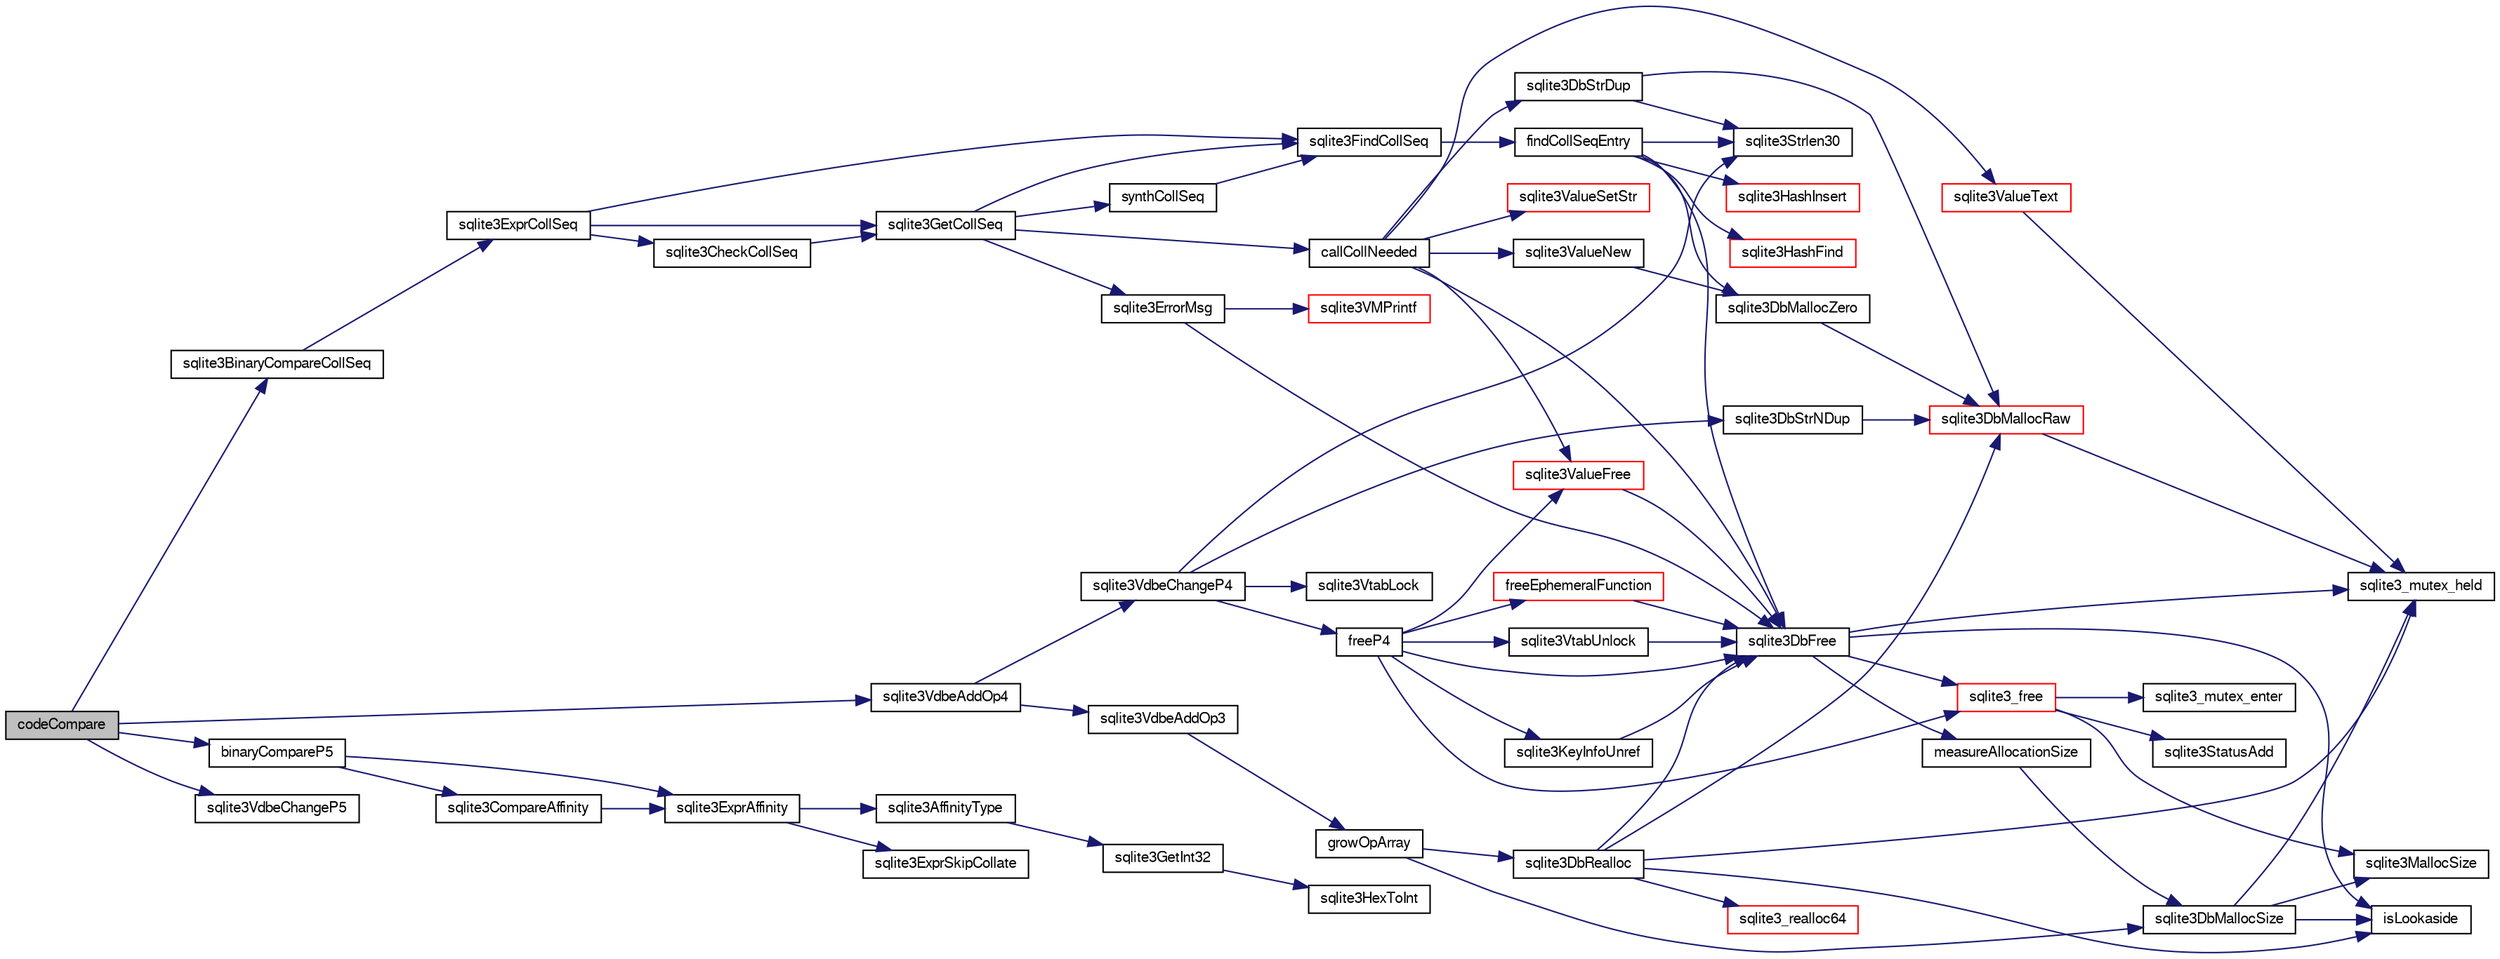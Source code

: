digraph "codeCompare"
{
  edge [fontname="FreeSans",fontsize="10",labelfontname="FreeSans",labelfontsize="10"];
  node [fontname="FreeSans",fontsize="10",shape=record];
  rankdir="LR";
  Node51214 [label="codeCompare",height=0.2,width=0.4,color="black", fillcolor="grey75", style="filled", fontcolor="black"];
  Node51214 -> Node51215 [color="midnightblue",fontsize="10",style="solid",fontname="FreeSans"];
  Node51215 [label="sqlite3BinaryCompareCollSeq",height=0.2,width=0.4,color="black", fillcolor="white", style="filled",URL="$sqlite3_8c.html#ad736cef22bdf857cc89b9411ffca6af6"];
  Node51215 -> Node51216 [color="midnightblue",fontsize="10",style="solid",fontname="FreeSans"];
  Node51216 [label="sqlite3ExprCollSeq",height=0.2,width=0.4,color="black", fillcolor="white", style="filled",URL="$sqlite3_8c.html#af36e271ed5ce13d4f2d088a766529574"];
  Node51216 -> Node51217 [color="midnightblue",fontsize="10",style="solid",fontname="FreeSans"];
  Node51217 [label="sqlite3GetCollSeq",height=0.2,width=0.4,color="black", fillcolor="white", style="filled",URL="$sqlite3_8c.html#a4ed2e10e20f9616894d068c6c73c3134"];
  Node51217 -> Node51218 [color="midnightblue",fontsize="10",style="solid",fontname="FreeSans"];
  Node51218 [label="sqlite3FindCollSeq",height=0.2,width=0.4,color="black", fillcolor="white", style="filled",URL="$sqlite3_8c.html#ac4f91d39f24a6435de12698fdb16bc14"];
  Node51218 -> Node51219 [color="midnightblue",fontsize="10",style="solid",fontname="FreeSans"];
  Node51219 [label="findCollSeqEntry",height=0.2,width=0.4,color="black", fillcolor="white", style="filled",URL="$sqlite3_8c.html#aaf9ae07c81dca508e137b5880e94aa98"];
  Node51219 -> Node51220 [color="midnightblue",fontsize="10",style="solid",fontname="FreeSans"];
  Node51220 [label="sqlite3HashFind",height=0.2,width=0.4,color="red", fillcolor="white", style="filled",URL="$sqlite3_8c.html#a8ca124229470a66b4c9c141ded48e2aa"];
  Node51219 -> Node51223 [color="midnightblue",fontsize="10",style="solid",fontname="FreeSans"];
  Node51223 [label="sqlite3Strlen30",height=0.2,width=0.4,color="black", fillcolor="white", style="filled",URL="$sqlite3_8c.html#a3dcd80ba41f1a308193dee74857b62a7"];
  Node51219 -> Node51224 [color="midnightblue",fontsize="10",style="solid",fontname="FreeSans"];
  Node51224 [label="sqlite3DbMallocZero",height=0.2,width=0.4,color="black", fillcolor="white", style="filled",URL="$sqlite3_8c.html#a49cfebac9d6067a03442c92af73f33e4"];
  Node51224 -> Node51225 [color="midnightblue",fontsize="10",style="solid",fontname="FreeSans"];
  Node51225 [label="sqlite3DbMallocRaw",height=0.2,width=0.4,color="red", fillcolor="white", style="filled",URL="$sqlite3_8c.html#abbe8be0cf7175e11ddc3e2218fad924e"];
  Node51225 -> Node51226 [color="midnightblue",fontsize="10",style="solid",fontname="FreeSans"];
  Node51226 [label="sqlite3_mutex_held",height=0.2,width=0.4,color="black", fillcolor="white", style="filled",URL="$sqlite3_8c.html#acf77da68932b6bc163c5e68547ecc3e7"];
  Node51219 -> Node51237 [color="midnightblue",fontsize="10",style="solid",fontname="FreeSans"];
  Node51237 [label="sqlite3HashInsert",height=0.2,width=0.4,color="red", fillcolor="white", style="filled",URL="$sqlite3_8c.html#aebbc6c13b3c139d5f3463938f441da3d"];
  Node51219 -> Node51254 [color="midnightblue",fontsize="10",style="solid",fontname="FreeSans"];
  Node51254 [label="sqlite3DbFree",height=0.2,width=0.4,color="black", fillcolor="white", style="filled",URL="$sqlite3_8c.html#ac70ab821a6607b4a1b909582dc37a069"];
  Node51254 -> Node51226 [color="midnightblue",fontsize="10",style="solid",fontname="FreeSans"];
  Node51254 -> Node51255 [color="midnightblue",fontsize="10",style="solid",fontname="FreeSans"];
  Node51255 [label="measureAllocationSize",height=0.2,width=0.4,color="black", fillcolor="white", style="filled",URL="$sqlite3_8c.html#a45731e644a22fdb756e2b6337224217a"];
  Node51255 -> Node51256 [color="midnightblue",fontsize="10",style="solid",fontname="FreeSans"];
  Node51256 [label="sqlite3DbMallocSize",height=0.2,width=0.4,color="black", fillcolor="white", style="filled",URL="$sqlite3_8c.html#aa397e5a8a03495203a0767abf0a71f86"];
  Node51256 -> Node51235 [color="midnightblue",fontsize="10",style="solid",fontname="FreeSans"];
  Node51235 [label="sqlite3MallocSize",height=0.2,width=0.4,color="black", fillcolor="white", style="filled",URL="$sqlite3_8c.html#acf5d2a5f35270bafb050bd2def576955"];
  Node51256 -> Node51226 [color="midnightblue",fontsize="10",style="solid",fontname="FreeSans"];
  Node51256 -> Node51257 [color="midnightblue",fontsize="10",style="solid",fontname="FreeSans"];
  Node51257 [label="isLookaside",height=0.2,width=0.4,color="black", fillcolor="white", style="filled",URL="$sqlite3_8c.html#a770fa05ff9717b75e16f4d968a77b897"];
  Node51254 -> Node51257 [color="midnightblue",fontsize="10",style="solid",fontname="FreeSans"];
  Node51254 -> Node51239 [color="midnightblue",fontsize="10",style="solid",fontname="FreeSans"];
  Node51239 [label="sqlite3_free",height=0.2,width=0.4,color="red", fillcolor="white", style="filled",URL="$sqlite3_8c.html#a6552349e36a8a691af5487999ab09519"];
  Node51239 -> Node51228 [color="midnightblue",fontsize="10",style="solid",fontname="FreeSans"];
  Node51228 [label="sqlite3_mutex_enter",height=0.2,width=0.4,color="black", fillcolor="white", style="filled",URL="$sqlite3_8c.html#a1c12cde690bd89f104de5cbad12a6bf5"];
  Node51239 -> Node51236 [color="midnightblue",fontsize="10",style="solid",fontname="FreeSans"];
  Node51236 [label="sqlite3StatusAdd",height=0.2,width=0.4,color="black", fillcolor="white", style="filled",URL="$sqlite3_8c.html#afa029f93586aeab4cc85360905dae9cd"];
  Node51239 -> Node51235 [color="midnightblue",fontsize="10",style="solid",fontname="FreeSans"];
  Node51217 -> Node51510 [color="midnightblue",fontsize="10",style="solid",fontname="FreeSans"];
  Node51510 [label="callCollNeeded",height=0.2,width=0.4,color="black", fillcolor="white", style="filled",URL="$sqlite3_8c.html#a4b69d70c8956d161ab4ec05d87ae1054"];
  Node51510 -> Node51511 [color="midnightblue",fontsize="10",style="solid",fontname="FreeSans"];
  Node51511 [label="sqlite3DbStrDup",height=0.2,width=0.4,color="black", fillcolor="white", style="filled",URL="$sqlite3_8c.html#a0ec4772ee6de7316ecd1e6cabb1beeef"];
  Node51511 -> Node51223 [color="midnightblue",fontsize="10",style="solid",fontname="FreeSans"];
  Node51511 -> Node51225 [color="midnightblue",fontsize="10",style="solid",fontname="FreeSans"];
  Node51510 -> Node51254 [color="midnightblue",fontsize="10",style="solid",fontname="FreeSans"];
  Node51510 -> Node51512 [color="midnightblue",fontsize="10",style="solid",fontname="FreeSans"];
  Node51512 [label="sqlite3ValueNew",height=0.2,width=0.4,color="black", fillcolor="white", style="filled",URL="$sqlite3_8c.html#ad40a378778daff2d574bec905e35828b"];
  Node51512 -> Node51224 [color="midnightblue",fontsize="10",style="solid",fontname="FreeSans"];
  Node51510 -> Node51513 [color="midnightblue",fontsize="10",style="solid",fontname="FreeSans"];
  Node51513 [label="sqlite3ValueSetStr",height=0.2,width=0.4,color="red", fillcolor="white", style="filled",URL="$sqlite3_8c.html#a1fd40749f47941ee97ff6d798e2bc67e"];
  Node51510 -> Node51320 [color="midnightblue",fontsize="10",style="solid",fontname="FreeSans"];
  Node51320 [label="sqlite3ValueText",height=0.2,width=0.4,color="red", fillcolor="white", style="filled",URL="$sqlite3_8c.html#ad567a94e52d1adf81f4857fdba00a59b"];
  Node51320 -> Node51226 [color="midnightblue",fontsize="10",style="solid",fontname="FreeSans"];
  Node51510 -> Node51514 [color="midnightblue",fontsize="10",style="solid",fontname="FreeSans"];
  Node51514 [label="sqlite3ValueFree",height=0.2,width=0.4,color="red", fillcolor="white", style="filled",URL="$sqlite3_8c.html#afeed84c3f344a833d15c7209265dc520"];
  Node51514 -> Node51254 [color="midnightblue",fontsize="10",style="solid",fontname="FreeSans"];
  Node51217 -> Node51515 [color="midnightblue",fontsize="10",style="solid",fontname="FreeSans"];
  Node51515 [label="synthCollSeq",height=0.2,width=0.4,color="black", fillcolor="white", style="filled",URL="$sqlite3_8c.html#ac89143f2b98a9efb9f18bb326e271063"];
  Node51515 -> Node51218 [color="midnightblue",fontsize="10",style="solid",fontname="FreeSans"];
  Node51217 -> Node51516 [color="midnightblue",fontsize="10",style="solid",fontname="FreeSans"];
  Node51516 [label="sqlite3ErrorMsg",height=0.2,width=0.4,color="black", fillcolor="white", style="filled",URL="$sqlite3_8c.html#aee2798e173651adae0f9c85469f3457d"];
  Node51516 -> Node51491 [color="midnightblue",fontsize="10",style="solid",fontname="FreeSans"];
  Node51491 [label="sqlite3VMPrintf",height=0.2,width=0.4,color="red", fillcolor="white", style="filled",URL="$sqlite3_8c.html#a05535d0982ef06fbc2ee8195ebbae689"];
  Node51516 -> Node51254 [color="midnightblue",fontsize="10",style="solid",fontname="FreeSans"];
  Node51216 -> Node51218 [color="midnightblue",fontsize="10",style="solid",fontname="FreeSans"];
  Node51216 -> Node51517 [color="midnightblue",fontsize="10",style="solid",fontname="FreeSans"];
  Node51517 [label="sqlite3CheckCollSeq",height=0.2,width=0.4,color="black", fillcolor="white", style="filled",URL="$sqlite3_8c.html#aaf12fc8e392ea73879ac89207623d813"];
  Node51517 -> Node51217 [color="midnightblue",fontsize="10",style="solid",fontname="FreeSans"];
  Node51214 -> Node51518 [color="midnightblue",fontsize="10",style="solid",fontname="FreeSans"];
  Node51518 [label="binaryCompareP5",height=0.2,width=0.4,color="black", fillcolor="white", style="filled",URL="$sqlite3_8c.html#a5f42574a5d9dbf7676234b08f17dcb23"];
  Node51518 -> Node51519 [color="midnightblue",fontsize="10",style="solid",fontname="FreeSans"];
  Node51519 [label="sqlite3ExprAffinity",height=0.2,width=0.4,color="black", fillcolor="white", style="filled",URL="$sqlite3_8c.html#aca6a667380b05650f917422118d8b7d3"];
  Node51519 -> Node51520 [color="midnightblue",fontsize="10",style="solid",fontname="FreeSans"];
  Node51520 [label="sqlite3ExprSkipCollate",height=0.2,width=0.4,color="black", fillcolor="white", style="filled",URL="$sqlite3_8c.html#a91b59896d4e3534de7c33940dca8537c"];
  Node51519 -> Node51521 [color="midnightblue",fontsize="10",style="solid",fontname="FreeSans"];
  Node51521 [label="sqlite3AffinityType",height=0.2,width=0.4,color="black", fillcolor="white", style="filled",URL="$sqlite3_8c.html#ad3b6641027549ec6634f6239256676bd"];
  Node51521 -> Node51522 [color="midnightblue",fontsize="10",style="solid",fontname="FreeSans"];
  Node51522 [label="sqlite3GetInt32",height=0.2,width=0.4,color="black", fillcolor="white", style="filled",URL="$sqlite3_8c.html#a5f876209b4343549fc9224cd11c70928"];
  Node51522 -> Node51523 [color="midnightblue",fontsize="10",style="solid",fontname="FreeSans"];
  Node51523 [label="sqlite3HexToInt",height=0.2,width=0.4,color="black", fillcolor="white", style="filled",URL="$sqlite3_8c.html#ae3802c77b18399c03c8c9f973ff47239"];
  Node51518 -> Node51524 [color="midnightblue",fontsize="10",style="solid",fontname="FreeSans"];
  Node51524 [label="sqlite3CompareAffinity",height=0.2,width=0.4,color="black", fillcolor="white", style="filled",URL="$sqlite3_8c.html#a4bd560a9a6a8d11bec0a070a46eb38fa"];
  Node51524 -> Node51519 [color="midnightblue",fontsize="10",style="solid",fontname="FreeSans"];
  Node51214 -> Node51525 [color="midnightblue",fontsize="10",style="solid",fontname="FreeSans"];
  Node51525 [label="sqlite3VdbeAddOp4",height=0.2,width=0.4,color="black", fillcolor="white", style="filled",URL="$sqlite3_8c.html#a739d7a47b1c11779283b7797ea7e1d4d"];
  Node51525 -> Node51526 [color="midnightblue",fontsize="10",style="solid",fontname="FreeSans"];
  Node51526 [label="sqlite3VdbeAddOp3",height=0.2,width=0.4,color="black", fillcolor="white", style="filled",URL="$sqlite3_8c.html#a29b4560b019211a73e1478cec7468345"];
  Node51526 -> Node51527 [color="midnightblue",fontsize="10",style="solid",fontname="FreeSans"];
  Node51527 [label="growOpArray",height=0.2,width=0.4,color="black", fillcolor="white", style="filled",URL="$sqlite3_8c.html#adb00b9ead01ffe0d757d5a6d0853ada5"];
  Node51527 -> Node51258 [color="midnightblue",fontsize="10",style="solid",fontname="FreeSans"];
  Node51258 [label="sqlite3DbRealloc",height=0.2,width=0.4,color="black", fillcolor="white", style="filled",URL="$sqlite3_8c.html#ae028f4902a9d29bcaf310ff289ee87dc"];
  Node51258 -> Node51226 [color="midnightblue",fontsize="10",style="solid",fontname="FreeSans"];
  Node51258 -> Node51225 [color="midnightblue",fontsize="10",style="solid",fontname="FreeSans"];
  Node51258 -> Node51257 [color="midnightblue",fontsize="10",style="solid",fontname="FreeSans"];
  Node51258 -> Node51254 [color="midnightblue",fontsize="10",style="solid",fontname="FreeSans"];
  Node51258 -> Node51259 [color="midnightblue",fontsize="10",style="solid",fontname="FreeSans"];
  Node51259 [label="sqlite3_realloc64",height=0.2,width=0.4,color="red", fillcolor="white", style="filled",URL="$sqlite3_8c.html#a3765a714077ee547e811034236dc9ecd"];
  Node51527 -> Node51256 [color="midnightblue",fontsize="10",style="solid",fontname="FreeSans"];
  Node51525 -> Node51528 [color="midnightblue",fontsize="10",style="solid",fontname="FreeSans"];
  Node51528 [label="sqlite3VdbeChangeP4",height=0.2,width=0.4,color="black", fillcolor="white", style="filled",URL="$sqlite3_8c.html#add0d891a062d044a0c7e6fc072702830"];
  Node51528 -> Node51529 [color="midnightblue",fontsize="10",style="solid",fontname="FreeSans"];
  Node51529 [label="freeP4",height=0.2,width=0.4,color="black", fillcolor="white", style="filled",URL="$sqlite3_8c.html#aa1ec8debef2a9be5fe36a3082fd3e0f9"];
  Node51529 -> Node51254 [color="midnightblue",fontsize="10",style="solid",fontname="FreeSans"];
  Node51529 -> Node51530 [color="midnightblue",fontsize="10",style="solid",fontname="FreeSans"];
  Node51530 [label="sqlite3KeyInfoUnref",height=0.2,width=0.4,color="black", fillcolor="white", style="filled",URL="$sqlite3_8c.html#ac94cc1874ab0865db1dbbefd3886ba4a"];
  Node51530 -> Node51254 [color="midnightblue",fontsize="10",style="solid",fontname="FreeSans"];
  Node51529 -> Node51239 [color="midnightblue",fontsize="10",style="solid",fontname="FreeSans"];
  Node51529 -> Node51531 [color="midnightblue",fontsize="10",style="solid",fontname="FreeSans"];
  Node51531 [label="freeEphemeralFunction",height=0.2,width=0.4,color="red", fillcolor="white", style="filled",URL="$sqlite3_8c.html#ace0a45aad803937290f5495906773bc4"];
  Node51531 -> Node51254 [color="midnightblue",fontsize="10",style="solid",fontname="FreeSans"];
  Node51529 -> Node51514 [color="midnightblue",fontsize="10",style="solid",fontname="FreeSans"];
  Node51529 -> Node51533 [color="midnightblue",fontsize="10",style="solid",fontname="FreeSans"];
  Node51533 [label="sqlite3VtabUnlock",height=0.2,width=0.4,color="black", fillcolor="white", style="filled",URL="$sqlite3_8c.html#a8b3341682c7724d767ebc8288b9063b4"];
  Node51533 -> Node51254 [color="midnightblue",fontsize="10",style="solid",fontname="FreeSans"];
  Node51528 -> Node51534 [color="midnightblue",fontsize="10",style="solid",fontname="FreeSans"];
  Node51534 [label="sqlite3VtabLock",height=0.2,width=0.4,color="black", fillcolor="white", style="filled",URL="$sqlite3_8c.html#aa2b6bcc2ba2b313da4b72e6b0d83dea6"];
  Node51528 -> Node51223 [color="midnightblue",fontsize="10",style="solid",fontname="FreeSans"];
  Node51528 -> Node51494 [color="midnightblue",fontsize="10",style="solid",fontname="FreeSans"];
  Node51494 [label="sqlite3DbStrNDup",height=0.2,width=0.4,color="black", fillcolor="white", style="filled",URL="$sqlite3_8c.html#a48e8c757f70cba60fe83ce00ad8de713"];
  Node51494 -> Node51225 [color="midnightblue",fontsize="10",style="solid",fontname="FreeSans"];
  Node51214 -> Node51535 [color="midnightblue",fontsize="10",style="solid",fontname="FreeSans"];
  Node51535 [label="sqlite3VdbeChangeP5",height=0.2,width=0.4,color="black", fillcolor="white", style="filled",URL="$sqlite3_8c.html#a4dde2e4087eda945511b05d667050740"];
}
